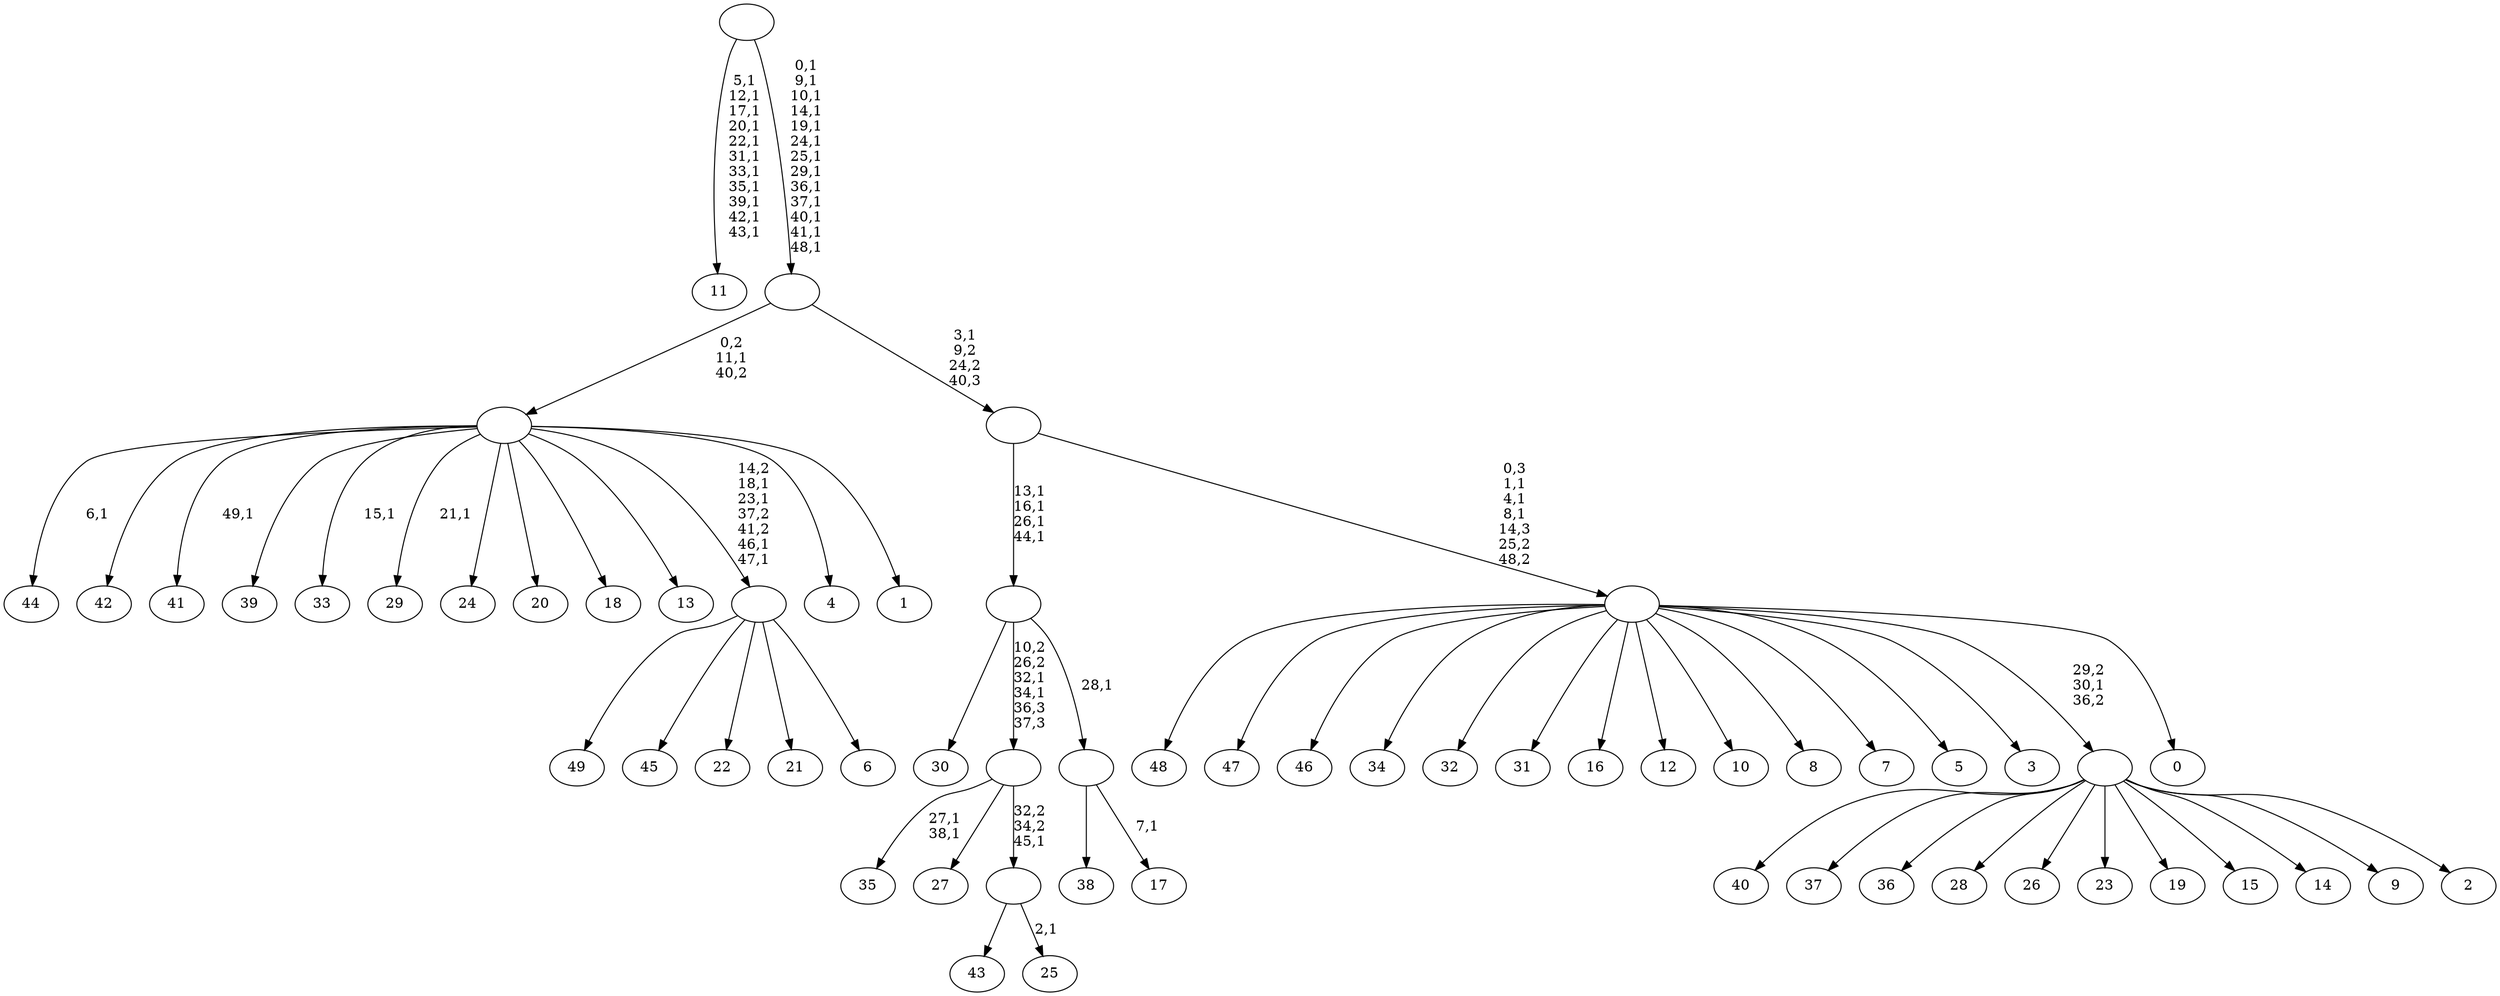 digraph T {
	100 [label="49"]
	99 [label="48"]
	98 [label="47"]
	97 [label="46"]
	96 [label="45"]
	95 [label="44"]
	93 [label="43"]
	92 [label="42"]
	91 [label="41"]
	89 [label="40"]
	88 [label="39"]
	87 [label="38"]
	86 [label="37"]
	85 [label="36"]
	84 [label="35"]
	81 [label="34"]
	80 [label="33"]
	78 [label="32"]
	77 [label="31"]
	76 [label="30"]
	75 [label="29"]
	73 [label="28"]
	72 [label="27"]
	71 [label="26"]
	70 [label="25"]
	68 [label=""]
	67 [label=""]
	65 [label="24"]
	64 [label="23"]
	63 [label="22"]
	62 [label="21"]
	61 [label="20"]
	60 [label="19"]
	59 [label="18"]
	58 [label="17"]
	56 [label=""]
	55 [label=""]
	51 [label="16"]
	50 [label="15"]
	49 [label="14"]
	48 [label="13"]
	47 [label="12"]
	46 [label="11"]
	34 [label="10"]
	33 [label="9"]
	32 [label="8"]
	31 [label="7"]
	30 [label="6"]
	29 [label=""]
	25 [label="5"]
	24 [label="4"]
	23 [label="3"]
	22 [label="2"]
	21 [label=""]
	20 [label="1"]
	19 [label=""]
	18 [label="0"]
	17 [label=""]
	14 [label=""]
	13 [label=""]
	0 [label=""]
	68 -> 70 [label="2,1"]
	68 -> 93 [label=""]
	67 -> 84 [label="27,1\n38,1"]
	67 -> 72 [label=""]
	67 -> 68 [label="32,2\n34,2\n45,1"]
	56 -> 58 [label="7,1"]
	56 -> 87 [label=""]
	55 -> 67 [label="10,2\n26,2\n32,1\n34,1\n36,3\n37,3"]
	55 -> 76 [label=""]
	55 -> 56 [label="28,1"]
	29 -> 100 [label=""]
	29 -> 96 [label=""]
	29 -> 63 [label=""]
	29 -> 62 [label=""]
	29 -> 30 [label=""]
	21 -> 89 [label=""]
	21 -> 86 [label=""]
	21 -> 85 [label=""]
	21 -> 73 [label=""]
	21 -> 71 [label=""]
	21 -> 64 [label=""]
	21 -> 60 [label=""]
	21 -> 50 [label=""]
	21 -> 49 [label=""]
	21 -> 33 [label=""]
	21 -> 22 [label=""]
	19 -> 29 [label="14,2\n18,1\n23,1\n37,2\n41,2\n46,1\n47,1"]
	19 -> 75 [label="21,1"]
	19 -> 80 [label="15,1"]
	19 -> 91 [label="49,1"]
	19 -> 95 [label="6,1"]
	19 -> 92 [label=""]
	19 -> 88 [label=""]
	19 -> 65 [label=""]
	19 -> 61 [label=""]
	19 -> 59 [label=""]
	19 -> 48 [label=""]
	19 -> 24 [label=""]
	19 -> 20 [label=""]
	17 -> 99 [label=""]
	17 -> 98 [label=""]
	17 -> 97 [label=""]
	17 -> 81 [label=""]
	17 -> 78 [label=""]
	17 -> 77 [label=""]
	17 -> 51 [label=""]
	17 -> 47 [label=""]
	17 -> 34 [label=""]
	17 -> 32 [label=""]
	17 -> 31 [label=""]
	17 -> 25 [label=""]
	17 -> 23 [label=""]
	17 -> 21 [label="29,2\n30,1\n36,2"]
	17 -> 18 [label=""]
	14 -> 17 [label="0,3\n1,1\n4,1\n8,1\n14,3\n25,2\n48,2"]
	14 -> 55 [label="13,1\n16,1\n26,1\n44,1"]
	13 -> 19 [label="0,2\n11,1\n40,2"]
	13 -> 14 [label="3,1\n9,2\n24,2\n40,3"]
	0 -> 13 [label="0,1\n9,1\n10,1\n14,1\n19,1\n24,1\n25,1\n29,1\n36,1\n37,1\n40,1\n41,1\n48,1"]
	0 -> 46 [label="5,1\n12,1\n17,1\n20,1\n22,1\n31,1\n33,1\n35,1\n39,1\n42,1\n43,1"]
}
